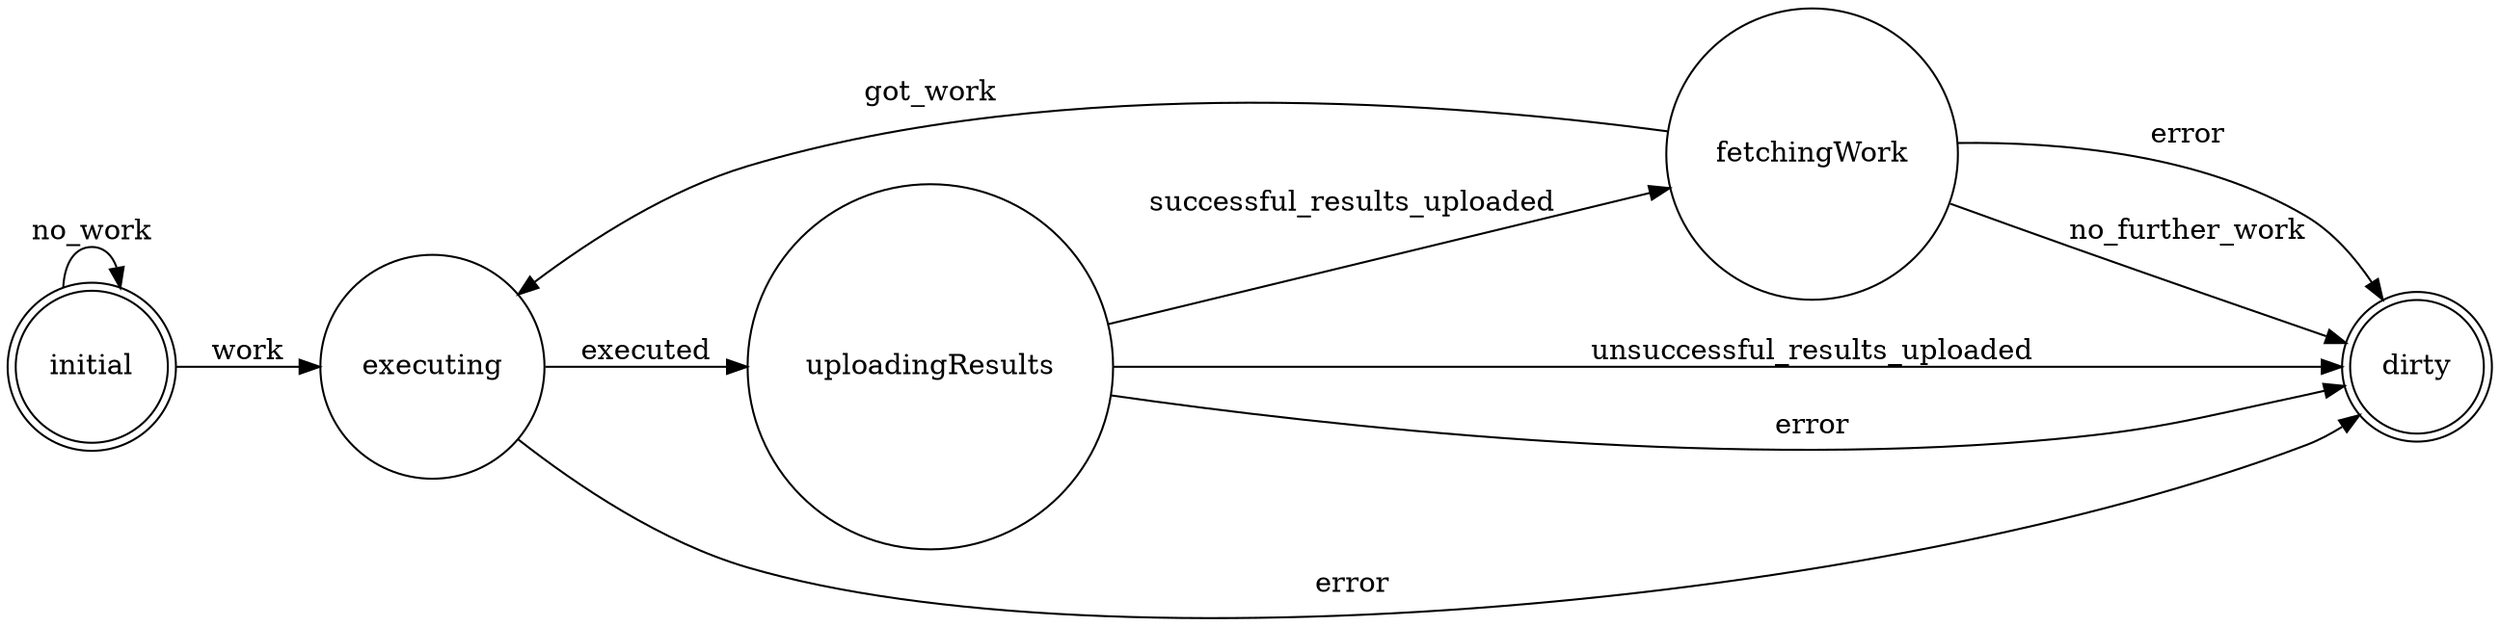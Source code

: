 digraph finite_state_machine {
	rankdir=LR;
	node [shape = doublecircle]; initial dirty;
	node [shape = circle]; fetchingWork executing uploadingResults;
	initial -> initial [ label = "no_work" ];
	initial -> executing [ label = "work" ];
	fetchingWork -> dirty [ label = "no_further_work" ];
	fetchingWork -> dirty [ label = "error" ];
	fetchingWork -> executing [ label = "got_work" ];
	executing -> dirty [ label = "error" ];
	uploadingResults -> dirty [ label = "error" ];
	uploadingResults -> dirty [ label = "unsuccessful_results_uploaded" ];
	uploadingResults -> fetchingWork [ label = "successful_results_uploaded" ];
	executing -> uploadingResults [ label = "executed" ];
	
}
